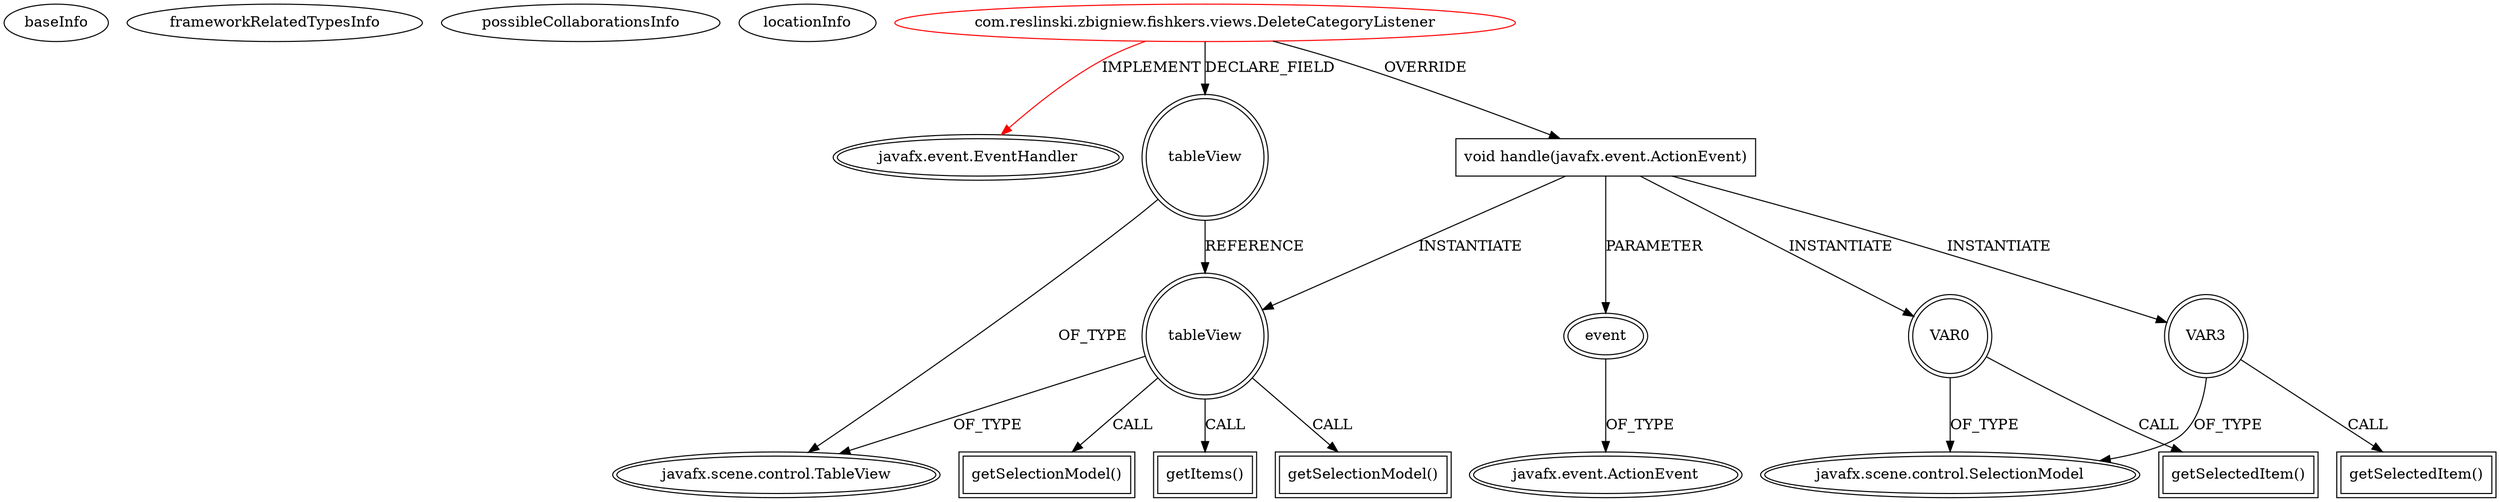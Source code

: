 digraph {
baseInfo[graphId=4026,category="extension_graph",isAnonymous=false,possibleRelation=false]
frameworkRelatedTypesInfo[0="javafx.event.EventHandler"]
possibleCollaborationsInfo[]
locationInfo[projectName="regisik-Fishkers",filePath="/regisik-Fishkers/Fishkers-master/src/com/reslinski/zbigniew/fishkers/views/DeleteCategoryListener.java",contextSignature="DeleteCategoryListener",graphId="4026"]
0[label="com.reslinski.zbigniew.fishkers.views.DeleteCategoryListener",vertexType="ROOT_CLIENT_CLASS_DECLARATION",isFrameworkType=false,color=red]
1[label="javafx.event.EventHandler",vertexType="FRAMEWORK_INTERFACE_TYPE",isFrameworkType=true,peripheries=2]
2[label="tableView",vertexType="FIELD_DECLARATION",isFrameworkType=true,peripheries=2,shape=circle]
3[label="javafx.scene.control.TableView",vertexType="FRAMEWORK_CLASS_TYPE",isFrameworkType=true,peripheries=2]
4[label="void handle(javafx.event.ActionEvent)",vertexType="OVERRIDING_METHOD_DECLARATION",isFrameworkType=false,shape=box]
5[label="event",vertexType="PARAMETER_DECLARATION",isFrameworkType=true,peripheries=2]
6[label="javafx.event.ActionEvent",vertexType="FRAMEWORK_CLASS_TYPE",isFrameworkType=true,peripheries=2]
7[label="VAR0",vertexType="VARIABLE_EXPRESION",isFrameworkType=true,peripheries=2,shape=circle]
9[label="javafx.scene.control.SelectionModel",vertexType="FRAMEWORK_CLASS_TYPE",isFrameworkType=true,peripheries=2]
8[label="getSelectedItem()",vertexType="INSIDE_CALL",isFrameworkType=true,peripheries=2,shape=box]
10[label="tableView",vertexType="VARIABLE_EXPRESION",isFrameworkType=true,peripheries=2,shape=circle]
11[label="getSelectionModel()",vertexType="INSIDE_CALL",isFrameworkType=true,peripheries=2,shape=box]
14[label="getItems()",vertexType="INSIDE_CALL",isFrameworkType=true,peripheries=2,shape=box]
15[label="VAR3",vertexType="VARIABLE_EXPRESION",isFrameworkType=true,peripheries=2,shape=circle]
16[label="getSelectedItem()",vertexType="INSIDE_CALL",isFrameworkType=true,peripheries=2,shape=box]
19[label="getSelectionModel()",vertexType="INSIDE_CALL",isFrameworkType=true,peripheries=2,shape=box]
0->1[label="IMPLEMENT",color=red]
0->2[label="DECLARE_FIELD"]
2->3[label="OF_TYPE"]
0->4[label="OVERRIDE"]
5->6[label="OF_TYPE"]
4->5[label="PARAMETER"]
4->7[label="INSTANTIATE"]
7->9[label="OF_TYPE"]
7->8[label="CALL"]
4->10[label="INSTANTIATE"]
2->10[label="REFERENCE"]
10->3[label="OF_TYPE"]
10->11[label="CALL"]
10->14[label="CALL"]
4->15[label="INSTANTIATE"]
15->9[label="OF_TYPE"]
15->16[label="CALL"]
10->19[label="CALL"]
}
